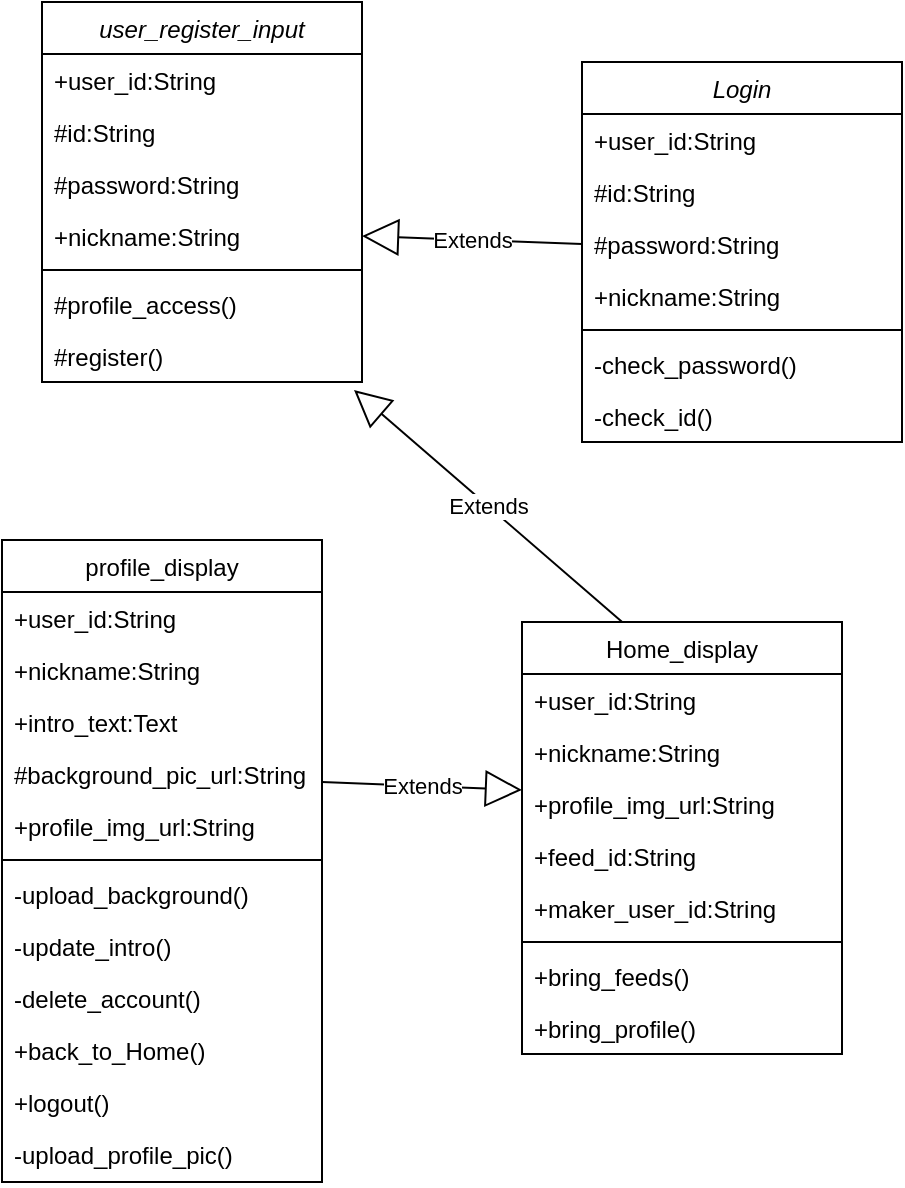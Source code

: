 <mxfile version="27.0.9">
  <diagram id="C5RBs43oDa-KdzZeNtuy" name="Page-1">
    <mxGraphModel dx="1426" dy="789" grid="1" gridSize="10" guides="1" tooltips="1" connect="1" arrows="1" fold="1" page="1" pageScale="1" pageWidth="827" pageHeight="1169" math="0" shadow="0">
      <root>
        <mxCell id="WIyWlLk6GJQsqaUBKTNV-0" />
        <mxCell id="WIyWlLk6GJQsqaUBKTNV-1" parent="WIyWlLk6GJQsqaUBKTNV-0" />
        <mxCell id="NWvlqz9thWOE5vZ3iP5M-0" value="user_register_input" style="swimlane;fontStyle=2;align=center;verticalAlign=top;childLayout=stackLayout;horizontal=1;startSize=26;horizontalStack=0;resizeParent=1;resizeLast=0;collapsible=1;marginBottom=0;rounded=0;shadow=0;strokeWidth=1;" vertex="1" parent="WIyWlLk6GJQsqaUBKTNV-1">
          <mxGeometry x="220" y="130" width="160" height="190" as="geometry">
            <mxRectangle x="230" y="140" width="160" height="26" as="alternateBounds" />
          </mxGeometry>
        </mxCell>
        <mxCell id="NWvlqz9thWOE5vZ3iP5M-1" value="+user_id:String" style="text;align=left;verticalAlign=top;spacingLeft=4;spacingRight=4;overflow=hidden;rotatable=0;points=[[0,0.5],[1,0.5]];portConstraint=eastwest;" vertex="1" parent="NWvlqz9thWOE5vZ3iP5M-0">
          <mxGeometry y="26" width="160" height="26" as="geometry" />
        </mxCell>
        <mxCell id="NWvlqz9thWOE5vZ3iP5M-2" value="#id:String" style="text;align=left;verticalAlign=top;spacingLeft=4;spacingRight=4;overflow=hidden;rotatable=0;points=[[0,0.5],[1,0.5]];portConstraint=eastwest;rounded=0;shadow=0;html=0;" vertex="1" parent="NWvlqz9thWOE5vZ3iP5M-0">
          <mxGeometry y="52" width="160" height="26" as="geometry" />
        </mxCell>
        <mxCell id="NWvlqz9thWOE5vZ3iP5M-3" value="#password:String" style="text;align=left;verticalAlign=top;spacingLeft=4;spacingRight=4;overflow=hidden;rotatable=0;points=[[0,0.5],[1,0.5]];portConstraint=eastwest;rounded=0;shadow=0;html=0;" vertex="1" parent="NWvlqz9thWOE5vZ3iP5M-0">
          <mxGeometry y="78" width="160" height="26" as="geometry" />
        </mxCell>
        <mxCell id="NWvlqz9thWOE5vZ3iP5M-4" value="+nickname:String" style="text;align=left;verticalAlign=top;spacingLeft=4;spacingRight=4;overflow=hidden;rotatable=0;points=[[0,0.5],[1,0.5]];portConstraint=eastwest;rounded=0;shadow=0;html=0;" vertex="1" parent="NWvlqz9thWOE5vZ3iP5M-0">
          <mxGeometry y="104" width="160" height="26" as="geometry" />
        </mxCell>
        <mxCell id="NWvlqz9thWOE5vZ3iP5M-5" value="" style="line;html=1;strokeWidth=1;align=left;verticalAlign=middle;spacingTop=-1;spacingLeft=3;spacingRight=3;rotatable=0;labelPosition=right;points=[];portConstraint=eastwest;" vertex="1" parent="NWvlqz9thWOE5vZ3iP5M-0">
          <mxGeometry y="130" width="160" height="8" as="geometry" />
        </mxCell>
        <mxCell id="NWvlqz9thWOE5vZ3iP5M-6" value="#profile_access()" style="text;align=left;verticalAlign=top;spacingLeft=4;spacingRight=4;overflow=hidden;rotatable=0;points=[[0,0.5],[1,0.5]];portConstraint=eastwest;" vertex="1" parent="NWvlqz9thWOE5vZ3iP5M-0">
          <mxGeometry y="138" width="160" height="26" as="geometry" />
        </mxCell>
        <mxCell id="NWvlqz9thWOE5vZ3iP5M-7" value="#register()" style="text;align=left;verticalAlign=top;spacingLeft=4;spacingRight=4;overflow=hidden;rotatable=0;points=[[0,0.5],[1,0.5]];portConstraint=eastwest;" vertex="1" parent="NWvlqz9thWOE5vZ3iP5M-0">
          <mxGeometry y="164" width="160" height="26" as="geometry" />
        </mxCell>
        <mxCell id="NWvlqz9thWOE5vZ3iP5M-8" value="Home_display" style="swimlane;fontStyle=0;align=center;verticalAlign=top;childLayout=stackLayout;horizontal=1;startSize=26;horizontalStack=0;resizeParent=1;resizeLast=0;collapsible=1;marginBottom=0;rounded=0;shadow=0;strokeWidth=1;" vertex="1" parent="WIyWlLk6GJQsqaUBKTNV-1">
          <mxGeometry x="460" y="440" width="160" height="216" as="geometry">
            <mxRectangle x="550" y="140" width="160" height="26" as="alternateBounds" />
          </mxGeometry>
        </mxCell>
        <mxCell id="NWvlqz9thWOE5vZ3iP5M-9" value="+user_id:String" style="text;align=left;verticalAlign=top;spacingLeft=4;spacingRight=4;overflow=hidden;rotatable=0;points=[[0,0.5],[1,0.5]];portConstraint=eastwest;" vertex="1" parent="NWvlqz9thWOE5vZ3iP5M-8">
          <mxGeometry y="26" width="160" height="26" as="geometry" />
        </mxCell>
        <mxCell id="NWvlqz9thWOE5vZ3iP5M-10" value="+nickname:String" style="text;align=left;verticalAlign=top;spacingLeft=4;spacingRight=4;overflow=hidden;rotatable=0;points=[[0,0.5],[1,0.5]];portConstraint=eastwest;rounded=0;shadow=0;html=0;" vertex="1" parent="NWvlqz9thWOE5vZ3iP5M-8">
          <mxGeometry y="52" width="160" height="26" as="geometry" />
        </mxCell>
        <mxCell id="NWvlqz9thWOE5vZ3iP5M-11" value="+profile_img_url:String" style="text;align=left;verticalAlign=top;spacingLeft=4;spacingRight=4;overflow=hidden;rotatable=0;points=[[0,0.5],[1,0.5]];portConstraint=eastwest;rounded=0;shadow=0;html=0;" vertex="1" parent="NWvlqz9thWOE5vZ3iP5M-8">
          <mxGeometry y="78" width="160" height="26" as="geometry" />
        </mxCell>
        <mxCell id="NWvlqz9thWOE5vZ3iP5M-12" value="+feed_id:String" style="text;align=left;verticalAlign=top;spacingLeft=4;spacingRight=4;overflow=hidden;rotatable=0;points=[[0,0.5],[1,0.5]];portConstraint=eastwest;" vertex="1" parent="NWvlqz9thWOE5vZ3iP5M-8">
          <mxGeometry y="104" width="160" height="26" as="geometry" />
        </mxCell>
        <mxCell id="NWvlqz9thWOE5vZ3iP5M-13" value="+maker_user_id:String" style="text;align=left;verticalAlign=top;spacingLeft=4;spacingRight=4;overflow=hidden;rotatable=0;points=[[0,0.5],[1,0.5]];portConstraint=eastwest;rounded=0;shadow=0;html=0;" vertex="1" parent="NWvlqz9thWOE5vZ3iP5M-8">
          <mxGeometry y="130" width="160" height="26" as="geometry" />
        </mxCell>
        <mxCell id="NWvlqz9thWOE5vZ3iP5M-14" value="" style="line;html=1;strokeWidth=1;align=left;verticalAlign=middle;spacingTop=-1;spacingLeft=3;spacingRight=3;rotatable=0;labelPosition=right;points=[];portConstraint=eastwest;" vertex="1" parent="NWvlqz9thWOE5vZ3iP5M-8">
          <mxGeometry y="156" width="160" height="8" as="geometry" />
        </mxCell>
        <mxCell id="NWvlqz9thWOE5vZ3iP5M-15" value="+bring_feeds()" style="text;align=left;verticalAlign=top;spacingLeft=4;spacingRight=4;overflow=hidden;rotatable=0;points=[[0,0.5],[1,0.5]];portConstraint=eastwest;" vertex="1" parent="NWvlqz9thWOE5vZ3iP5M-8">
          <mxGeometry y="164" width="160" height="26" as="geometry" />
        </mxCell>
        <mxCell id="NWvlqz9thWOE5vZ3iP5M-16" value="+bring_profile()" style="text;align=left;verticalAlign=top;spacingLeft=4;spacingRight=4;overflow=hidden;rotatable=0;points=[[0,0.5],[1,0.5]];portConstraint=eastwest;" vertex="1" parent="NWvlqz9thWOE5vZ3iP5M-8">
          <mxGeometry y="190" width="160" height="26" as="geometry" />
        </mxCell>
        <mxCell id="NWvlqz9thWOE5vZ3iP5M-17" value="profile_display" style="swimlane;fontStyle=0;align=center;verticalAlign=top;childLayout=stackLayout;horizontal=1;startSize=26;horizontalStack=0;resizeParent=1;resizeLast=0;collapsible=1;marginBottom=0;rounded=0;shadow=0;strokeWidth=1;" vertex="1" parent="WIyWlLk6GJQsqaUBKTNV-1">
          <mxGeometry x="200" y="399" width="160" height="321" as="geometry">
            <mxRectangle x="130" y="380" width="160" height="26" as="alternateBounds" />
          </mxGeometry>
        </mxCell>
        <mxCell id="NWvlqz9thWOE5vZ3iP5M-18" value="+user_id:String" style="text;align=left;verticalAlign=top;spacingLeft=4;spacingRight=4;overflow=hidden;rotatable=0;points=[[0,0.5],[1,0.5]];portConstraint=eastwest;" vertex="1" parent="NWvlqz9thWOE5vZ3iP5M-17">
          <mxGeometry y="26" width="160" height="26" as="geometry" />
        </mxCell>
        <mxCell id="NWvlqz9thWOE5vZ3iP5M-19" value="+nickname:String" style="text;align=left;verticalAlign=top;spacingLeft=4;spacingRight=4;overflow=hidden;rotatable=0;points=[[0,0.5],[1,0.5]];portConstraint=eastwest;rounded=0;shadow=0;html=0;" vertex="1" parent="NWvlqz9thWOE5vZ3iP5M-17">
          <mxGeometry y="52" width="160" height="26" as="geometry" />
        </mxCell>
        <mxCell id="NWvlqz9thWOE5vZ3iP5M-21" value="+intro_text:Text" style="text;align=left;verticalAlign=top;spacingLeft=4;spacingRight=4;overflow=hidden;rotatable=0;points=[[0,0.5],[1,0.5]];portConstraint=eastwest;rounded=0;shadow=0;html=0;" vertex="1" parent="NWvlqz9thWOE5vZ3iP5M-17">
          <mxGeometry y="78" width="160" height="26" as="geometry" />
        </mxCell>
        <mxCell id="NWvlqz9thWOE5vZ3iP5M-23" value="#background_pic_url:String" style="text;align=left;verticalAlign=top;spacingLeft=4;spacingRight=4;overflow=hidden;rotatable=0;points=[[0,0.5],[1,0.5]];portConstraint=eastwest;" vertex="1" parent="NWvlqz9thWOE5vZ3iP5M-17">
          <mxGeometry y="104" width="160" height="26" as="geometry" />
        </mxCell>
        <mxCell id="NWvlqz9thWOE5vZ3iP5M-24" value="+profile_img_url:String" style="text;align=left;verticalAlign=top;spacingLeft=4;spacingRight=4;overflow=hidden;rotatable=0;points=[[0,0.5],[1,0.5]];portConstraint=eastwest;rounded=0;shadow=0;html=0;" vertex="1" parent="NWvlqz9thWOE5vZ3iP5M-17">
          <mxGeometry y="130" width="160" height="26" as="geometry" />
        </mxCell>
        <mxCell id="NWvlqz9thWOE5vZ3iP5M-25" value="" style="line;html=1;strokeWidth=1;align=left;verticalAlign=middle;spacingTop=-1;spacingLeft=3;spacingRight=3;rotatable=0;labelPosition=right;points=[];portConstraint=eastwest;" vertex="1" parent="NWvlqz9thWOE5vZ3iP5M-17">
          <mxGeometry y="156" width="160" height="8" as="geometry" />
        </mxCell>
        <mxCell id="NWvlqz9thWOE5vZ3iP5M-26" value="-upload_background()" style="text;align=left;verticalAlign=top;spacingLeft=4;spacingRight=4;overflow=hidden;rotatable=0;points=[[0,0.5],[1,0.5]];portConstraint=eastwest;fontStyle=0" vertex="1" parent="NWvlqz9thWOE5vZ3iP5M-17">
          <mxGeometry y="164" width="160" height="26" as="geometry" />
        </mxCell>
        <mxCell id="NWvlqz9thWOE5vZ3iP5M-27" value="-update_intro()" style="text;align=left;verticalAlign=top;spacingLeft=4;spacingRight=4;overflow=hidden;rotatable=0;points=[[0,0.5],[1,0.5]];portConstraint=eastwest;rounded=0;shadow=0;html=0;" vertex="1" parent="NWvlqz9thWOE5vZ3iP5M-17">
          <mxGeometry y="190" width="160" height="26" as="geometry" />
        </mxCell>
        <mxCell id="NWvlqz9thWOE5vZ3iP5M-28" value="-delete_account()" style="text;align=left;verticalAlign=top;spacingLeft=4;spacingRight=4;overflow=hidden;rotatable=0;points=[[0,0.5],[1,0.5]];portConstraint=eastwest;rounded=0;shadow=0;html=0;" vertex="1" parent="NWvlqz9thWOE5vZ3iP5M-17">
          <mxGeometry y="216" width="160" height="26" as="geometry" />
        </mxCell>
        <mxCell id="NWvlqz9thWOE5vZ3iP5M-29" value="+back_to_Home()" style="text;align=left;verticalAlign=top;spacingLeft=4;spacingRight=4;overflow=hidden;rotatable=0;points=[[0,0.5],[1,0.5]];portConstraint=eastwest;rounded=0;shadow=0;html=0;" vertex="1" parent="NWvlqz9thWOE5vZ3iP5M-17">
          <mxGeometry y="242" width="160" height="26" as="geometry" />
        </mxCell>
        <mxCell id="NWvlqz9thWOE5vZ3iP5M-30" value="+logout()" style="text;align=left;verticalAlign=top;spacingLeft=4;spacingRight=4;overflow=hidden;rotatable=0;points=[[0,0.5],[1,0.5]];portConstraint=eastwest;rounded=0;shadow=0;html=0;" vertex="1" parent="NWvlqz9thWOE5vZ3iP5M-17">
          <mxGeometry y="268" width="160" height="26" as="geometry" />
        </mxCell>
        <mxCell id="NWvlqz9thWOE5vZ3iP5M-31" value="-upload_profile_pic()" style="text;align=left;verticalAlign=top;spacingLeft=4;spacingRight=4;overflow=hidden;rotatable=0;points=[[0,0.5],[1,0.5]];portConstraint=eastwest;" vertex="1" parent="NWvlqz9thWOE5vZ3iP5M-17">
          <mxGeometry y="294" width="160" height="26" as="geometry" />
        </mxCell>
        <mxCell id="NWvlqz9thWOE5vZ3iP5M-32" value="Login" style="swimlane;fontStyle=2;align=center;verticalAlign=top;childLayout=stackLayout;horizontal=1;startSize=26;horizontalStack=0;resizeParent=1;resizeLast=0;collapsible=1;marginBottom=0;rounded=0;shadow=0;strokeWidth=1;" vertex="1" parent="WIyWlLk6GJQsqaUBKTNV-1">
          <mxGeometry x="490" y="160" width="160" height="190" as="geometry">
            <mxRectangle x="230" y="140" width="160" height="26" as="alternateBounds" />
          </mxGeometry>
        </mxCell>
        <mxCell id="NWvlqz9thWOE5vZ3iP5M-33" value="+user_id:String" style="text;align=left;verticalAlign=top;spacingLeft=4;spacingRight=4;overflow=hidden;rotatable=0;points=[[0,0.5],[1,0.5]];portConstraint=eastwest;" vertex="1" parent="NWvlqz9thWOE5vZ3iP5M-32">
          <mxGeometry y="26" width="160" height="26" as="geometry" />
        </mxCell>
        <mxCell id="NWvlqz9thWOE5vZ3iP5M-34" value="#id:String" style="text;align=left;verticalAlign=top;spacingLeft=4;spacingRight=4;overflow=hidden;rotatable=0;points=[[0,0.5],[1,0.5]];portConstraint=eastwest;rounded=0;shadow=0;html=0;" vertex="1" parent="NWvlqz9thWOE5vZ3iP5M-32">
          <mxGeometry y="52" width="160" height="26" as="geometry" />
        </mxCell>
        <mxCell id="NWvlqz9thWOE5vZ3iP5M-35" value="#password:String" style="text;align=left;verticalAlign=top;spacingLeft=4;spacingRight=4;overflow=hidden;rotatable=0;points=[[0,0.5],[1,0.5]];portConstraint=eastwest;rounded=0;shadow=0;html=0;" vertex="1" parent="NWvlqz9thWOE5vZ3iP5M-32">
          <mxGeometry y="78" width="160" height="26" as="geometry" />
        </mxCell>
        <mxCell id="NWvlqz9thWOE5vZ3iP5M-36" value="+nickname:String" style="text;align=left;verticalAlign=top;spacingLeft=4;spacingRight=4;overflow=hidden;rotatable=0;points=[[0,0.5],[1,0.5]];portConstraint=eastwest;rounded=0;shadow=0;html=0;" vertex="1" parent="NWvlqz9thWOE5vZ3iP5M-32">
          <mxGeometry y="104" width="160" height="26" as="geometry" />
        </mxCell>
        <mxCell id="NWvlqz9thWOE5vZ3iP5M-37" value="" style="line;html=1;strokeWidth=1;align=left;verticalAlign=middle;spacingTop=-1;spacingLeft=3;spacingRight=3;rotatable=0;labelPosition=right;points=[];portConstraint=eastwest;" vertex="1" parent="NWvlqz9thWOE5vZ3iP5M-32">
          <mxGeometry y="130" width="160" height="8" as="geometry" />
        </mxCell>
        <mxCell id="NWvlqz9thWOE5vZ3iP5M-38" value="-check_password()" style="text;align=left;verticalAlign=top;spacingLeft=4;spacingRight=4;overflow=hidden;rotatable=0;points=[[0,0.5],[1,0.5]];portConstraint=eastwest;" vertex="1" parent="NWvlqz9thWOE5vZ3iP5M-32">
          <mxGeometry y="138" width="160" height="26" as="geometry" />
        </mxCell>
        <mxCell id="NWvlqz9thWOE5vZ3iP5M-39" value="-check_id()" style="text;align=left;verticalAlign=top;spacingLeft=4;spacingRight=4;overflow=hidden;rotatable=0;points=[[0,0.5],[1,0.5]];portConstraint=eastwest;" vertex="1" parent="NWvlqz9thWOE5vZ3iP5M-32">
          <mxGeometry y="164" width="160" height="26" as="geometry" />
        </mxCell>
        <mxCell id="NWvlqz9thWOE5vZ3iP5M-42" value="Extends" style="endArrow=block;endSize=16;endFill=0;html=1;rounded=0;exitX=0;exitY=0.5;exitDx=0;exitDy=0;" edge="1" parent="WIyWlLk6GJQsqaUBKTNV-1" source="NWvlqz9thWOE5vZ3iP5M-35">
          <mxGeometry width="160" relative="1" as="geometry">
            <mxPoint x="430" y="350" as="sourcePoint" />
            <mxPoint x="380" y="247" as="targetPoint" />
          </mxGeometry>
        </mxCell>
        <mxCell id="NWvlqz9thWOE5vZ3iP5M-43" value="Extends" style="endArrow=block;endSize=16;endFill=0;html=1;rounded=0;exitX=0.313;exitY=0;exitDx=0;exitDy=0;exitPerimeter=0;entryX=0.975;entryY=1.154;entryDx=0;entryDy=0;entryPerimeter=0;" edge="1" parent="WIyWlLk6GJQsqaUBKTNV-1" source="NWvlqz9thWOE5vZ3iP5M-8" target="NWvlqz9thWOE5vZ3iP5M-7">
          <mxGeometry width="160" relative="1" as="geometry">
            <mxPoint x="470" y="364" as="sourcePoint" />
            <mxPoint x="360" y="360" as="targetPoint" />
          </mxGeometry>
        </mxCell>
        <mxCell id="NWvlqz9thWOE5vZ3iP5M-45" value="Extends" style="endArrow=block;endSize=16;endFill=0;html=1;rounded=0;exitX=0;exitY=0.5;exitDx=0;exitDy=0;" edge="1" parent="WIyWlLk6GJQsqaUBKTNV-1">
          <mxGeometry width="160" relative="1" as="geometry">
            <mxPoint x="360" y="520" as="sourcePoint" />
            <mxPoint x="460" y="524" as="targetPoint" />
          </mxGeometry>
        </mxCell>
      </root>
    </mxGraphModel>
  </diagram>
</mxfile>
